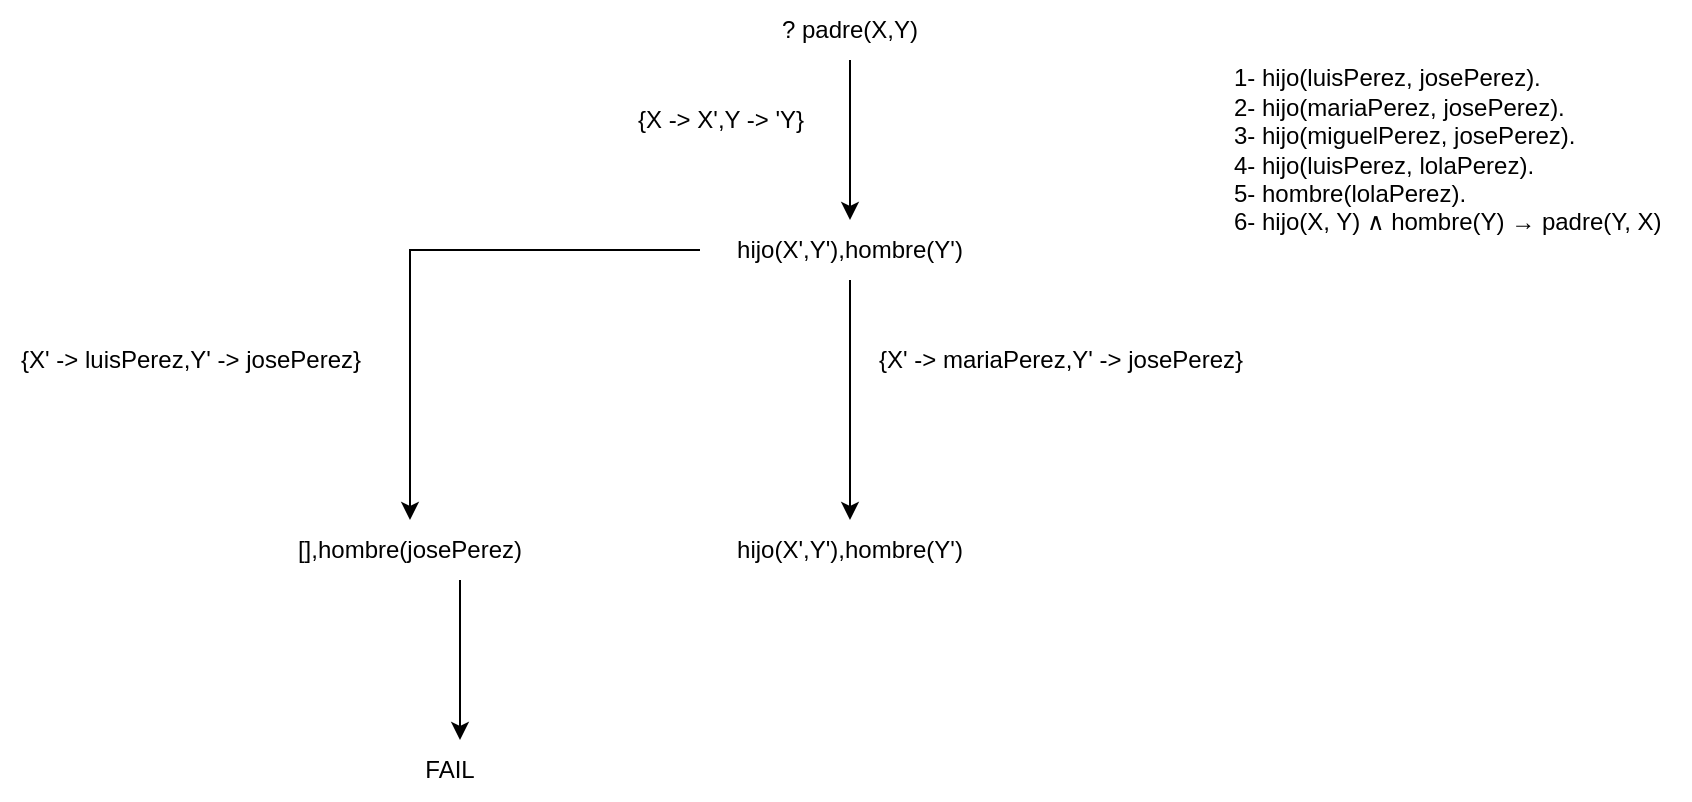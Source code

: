 <mxfile version="15.4.1" type="github">
  <diagram id="A0cREO2OqiJ5S0DFW64K" name="Page-1">
    <mxGraphModel dx="1052" dy="416" grid="1" gridSize="10" guides="1" tooltips="1" connect="1" arrows="1" fold="1" page="1" pageScale="1" pageWidth="827" pageHeight="1169" math="0" shadow="0">
      <root>
        <mxCell id="0" />
        <mxCell id="1" parent="0" />
        <mxCell id="FXpS3rSKyks8bhcQrzJX-5" value="" style="edgeStyle=orthogonalEdgeStyle;rounded=0;orthogonalLoop=1;jettySize=auto;html=1;" edge="1" parent="1" source="FXpS3rSKyks8bhcQrzJX-1" target="FXpS3rSKyks8bhcQrzJX-4">
          <mxGeometry relative="1" as="geometry" />
        </mxCell>
        <mxCell id="FXpS3rSKyks8bhcQrzJX-1" value="? padre(X,Y)" style="text;html=1;strokeColor=none;fillColor=none;align=center;verticalAlign=middle;whiteSpace=wrap;rounded=0;" vertex="1" parent="1">
          <mxGeometry x="390" y="40" width="90" height="30" as="geometry" />
        </mxCell>
        <mxCell id="FXpS3rSKyks8bhcQrzJX-3" value="1- hijo(luisPerez, josePerez).&lt;br&gt;2- hijo(mariaPerez, josePerez).&lt;br&gt;3- hijo(miguelPerez, josePerez).&lt;br&gt;4- hijo(luisPerez, lolaPerez).&lt;br&gt;5- hombre(lolaPerez).&lt;br&gt;6- hijo(X, Y) ∧ hombre(Y) → padre(Y, X)" style="text;html=1;align=left;verticalAlign=middle;resizable=0;points=[];autosize=1;strokeColor=none;fillColor=none;" vertex="1" parent="1">
          <mxGeometry x="625" y="70" width="230" height="90" as="geometry" />
        </mxCell>
        <mxCell id="FXpS3rSKyks8bhcQrzJX-10" value="" style="edgeStyle=orthogonalEdgeStyle;rounded=0;orthogonalLoop=1;jettySize=auto;html=1;" edge="1" parent="1" source="FXpS3rSKyks8bhcQrzJX-4" target="FXpS3rSKyks8bhcQrzJX-9">
          <mxGeometry relative="1" as="geometry" />
        </mxCell>
        <mxCell id="FXpS3rSKyks8bhcQrzJX-15" value="" style="edgeStyle=orthogonalEdgeStyle;rounded=0;orthogonalLoop=1;jettySize=auto;html=1;" edge="1" parent="1" source="FXpS3rSKyks8bhcQrzJX-4" target="FXpS3rSKyks8bhcQrzJX-14">
          <mxGeometry relative="1" as="geometry" />
        </mxCell>
        <mxCell id="FXpS3rSKyks8bhcQrzJX-4" value="hijo(X&#39;,Y&#39;),&lt;span style=&quot;text-align: left&quot;&gt;hombre(Y&#39;)&lt;/span&gt;" style="text;html=1;strokeColor=none;fillColor=none;align=center;verticalAlign=middle;whiteSpace=wrap;rounded=0;" vertex="1" parent="1">
          <mxGeometry x="360" y="150" width="150" height="30" as="geometry" />
        </mxCell>
        <mxCell id="FXpS3rSKyks8bhcQrzJX-8" value="{X -&amp;gt; X&#39;,Y -&amp;gt; &#39;Y}" style="text;html=1;align=center;verticalAlign=middle;resizable=0;points=[];autosize=1;strokeColor=none;fillColor=none;" vertex="1" parent="1">
          <mxGeometry x="320" y="90" width="100" height="20" as="geometry" />
        </mxCell>
        <mxCell id="FXpS3rSKyks8bhcQrzJX-13" value="" style="edgeStyle=orthogonalEdgeStyle;rounded=0;orthogonalLoop=1;jettySize=auto;html=1;" edge="1" parent="1" source="FXpS3rSKyks8bhcQrzJX-9" target="FXpS3rSKyks8bhcQrzJX-12">
          <mxGeometry relative="1" as="geometry">
            <Array as="points">
              <mxPoint x="240" y="390" />
              <mxPoint x="240" y="390" />
            </Array>
          </mxGeometry>
        </mxCell>
        <mxCell id="FXpS3rSKyks8bhcQrzJX-9" value="&lt;div style=&quot;text-align: center&quot;&gt;&lt;span style=&quot;text-align: left&quot;&gt;[],hombre(josePerez)&lt;/span&gt;&lt;/div&gt;" style="text;html=1;strokeColor=none;fillColor=none;align=center;verticalAlign=middle;whiteSpace=wrap;rounded=0;" vertex="1" parent="1">
          <mxGeometry x="140" y="300" width="150" height="30" as="geometry" />
        </mxCell>
        <mxCell id="FXpS3rSKyks8bhcQrzJX-11" value="{X&#39; -&amp;gt; luisPerez,Y&#39; -&amp;gt; josePerez}" style="text;html=1;align=center;verticalAlign=middle;resizable=0;points=[];autosize=1;strokeColor=none;fillColor=none;" vertex="1" parent="1">
          <mxGeometry x="10" y="210" width="190" height="20" as="geometry" />
        </mxCell>
        <mxCell id="FXpS3rSKyks8bhcQrzJX-12" value="FAIL" style="text;html=1;strokeColor=none;fillColor=none;align=center;verticalAlign=middle;whiteSpace=wrap;rounded=0;" vertex="1" parent="1">
          <mxGeometry x="160" y="410" width="150" height="30" as="geometry" />
        </mxCell>
        <mxCell id="FXpS3rSKyks8bhcQrzJX-14" value="hijo(X&#39;,Y&#39;),&lt;span style=&quot;text-align: left&quot;&gt;hombre(Y&#39;)&lt;/span&gt;" style="text;html=1;strokeColor=none;fillColor=none;align=center;verticalAlign=middle;whiteSpace=wrap;rounded=0;" vertex="1" parent="1">
          <mxGeometry x="360" y="300" width="150" height="30" as="geometry" />
        </mxCell>
        <mxCell id="FXpS3rSKyks8bhcQrzJX-16" value="{X&#39; -&amp;gt; mariaPerez,Y&#39; -&amp;gt; josePerez}" style="text;html=1;align=center;verticalAlign=middle;resizable=0;points=[];autosize=1;strokeColor=none;fillColor=none;" vertex="1" parent="1">
          <mxGeometry x="440" y="210" width="200" height="20" as="geometry" />
        </mxCell>
      </root>
    </mxGraphModel>
  </diagram>
</mxfile>
